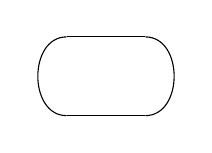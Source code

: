 \begin{tikzpicture}
	\begin{pgfonlayer}{nodelayer}
		\node [style=none] (0) at (-0.5, 0) {};
		\node [style=none] (1) at (0.5, 0) {};
		\node [style=none] (2) at (0.5, 1) {};
		\node [style=none] (3) at (-0.5, 1) {};
	\end{pgfonlayer}
	\begin{pgfonlayer}{edgelayer}
		\draw (3.center) to (2.center);
		\draw [bend left=90, looseness=1.25] (2.center) to (1.center);
		\draw (1.center) to (0.center);
		\draw [bend left=90, looseness=1.25] (0.center) to (3.center);
	\end{pgfonlayer}
\end{tikzpicture}
